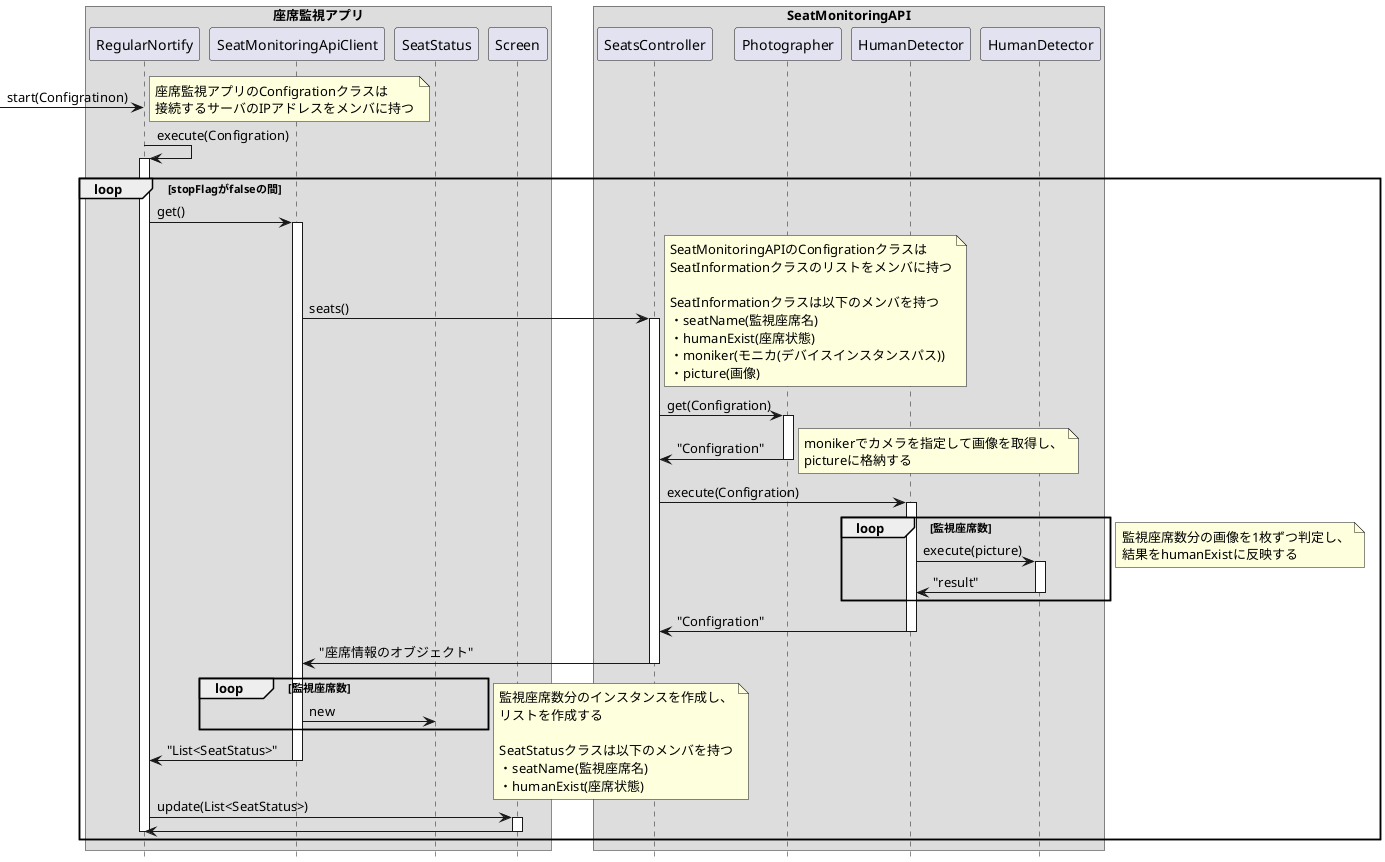 @startuml 座席状態確認シーケンス図2
hide footbox
skinparam BoxPadding 20

box "座席監視アプリ"
	participant "RegularNortify" as RegularNortify
	participant "SeatMonitoringApiClient" as SeatMonitoringApiClient
	participant "SeatStatus" as SeatStatus
	participant "Screen" as Screen
end box

box "SeatMonitoringAPI"
	participant "SeatsController" as SeatsController
	participant "Photographer" as Photographer
	participant "HumanDetector" as CsHumanDetector
	participant "HumanDetector" as CppHumanDetector
end box

-> RegularNortify :start(Configratinon)
note right
	座席監視アプリのConfigrationクラスは
	接続するサーバのIPアドレスをメンバに持つ
end note

RegularNortify -> RegularNortify : execute(Configration)
activate RegularNortify

loop stopFlagがfalseの間
	RegularNortify -> SeatMonitoringApiClient : get()
	activate SeatMonitoringApiClient

	SeatMonitoringApiClient -> SeatsController : seats()
	activate SeatsController

	note right
		SeatMonitoringAPIのConfigrationクラスは
		SeatInformationクラスのリストをメンバに持つ

		SeatInformationクラスは以下のメンバを持つ
		・seatName(監視座席名)
		・humanExist(座席状態)
		・moniker(モニカ(デバイスインスタンスパス))
		・picture(画像)
	end note

	SeatsController -> Photographer : get(Configration)
	activate Photographer
	SeatsController <- Photographer : "Configration"
	deactivate Photographer
	note right
		monikerでカメラを指定して画像を取得し、
		pictureに格納する
	end note

	SeatsController -> CsHumanDetector : execute(Configration)
	activate CsHumanDetector

	loop 監視座席数
		CsHumanDetector -> CppHumanDetector : execute(picture)
		activate CppHumanDetector
		CsHumanDetector <- CppHumanDetector : "result"
		deactivate CppHumanDetector
	end
	note right
		監視座席数分の画像を1枚ずつ判定し、
		結果をhumanExistに反映する
	end note
	
	SeatsController <- CsHumanDetector : "Configration"
	deactivate CsHumanDetector

	SeatMonitoringApiClient <- SeatsController : "座席情報のオブジェクト"
	deactivate SeatsController

	loop 監視座席数
		SeatMonitoringApiClient -> SeatStatus :new
	end
	note right
		監視座席数分のインスタンスを作成し、
		リストを作成する

		SeatStatusクラスは以下のメンバを持つ
		・seatName(監視座席名)
		・humanExist(座席状態)
	end note

	RegularNortify <- SeatMonitoringApiClient : "List<SeatStatus>"
	deactivate SeatMonitoringApiClient
	|||
	RegularNortify -> Screen : update(List<SeatStatus>)
	activate Screen
	RegularNortify <- Screen
	deactivate Screen
	deactivate RegularNortify
end

@enduml